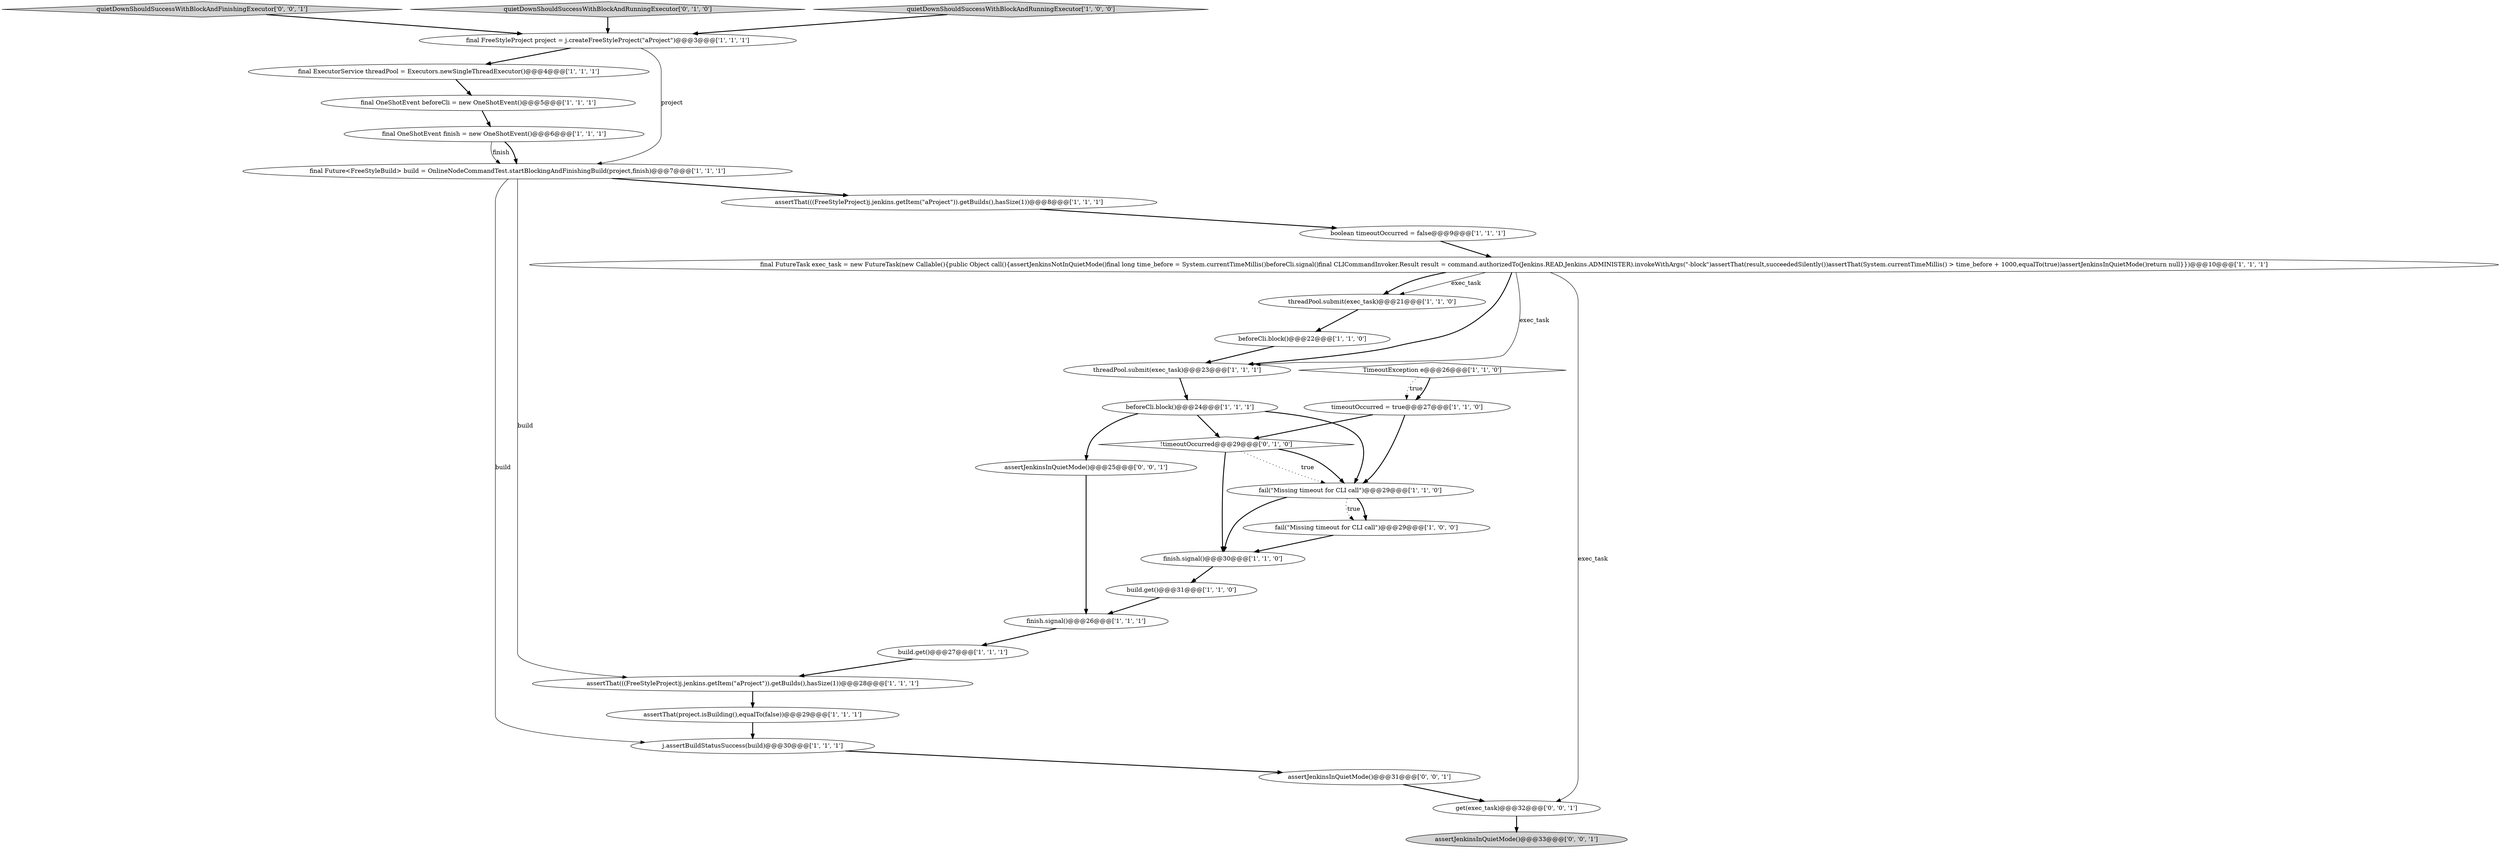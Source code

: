 digraph {
26 [style = filled, label = "assertJenkinsInQuietMode()@@@33@@@['0', '0', '1']", fillcolor = lightgray, shape = ellipse image = "AAA0AAABBB3BBB"];
30 [style = filled, label = "quietDownShouldSuccessWithBlockAndFinishingExecutor['0', '0', '1']", fillcolor = lightgray, shape = diamond image = "AAA0AAABBB3BBB"];
7 [style = filled, label = "beforeCli.block()@@@24@@@['1', '1', '1']", fillcolor = white, shape = ellipse image = "AAA0AAABBB1BBB"];
18 [style = filled, label = "j.assertBuildStatusSuccess(build)@@@30@@@['1', '1', '1']", fillcolor = white, shape = ellipse image = "AAA0AAABBB1BBB"];
19 [style = filled, label = "boolean timeoutOccurred = false@@@9@@@['1', '1', '1']", fillcolor = white, shape = ellipse image = "AAA0AAABBB1BBB"];
20 [style = filled, label = "build.get()@@@31@@@['1', '1', '0']", fillcolor = white, shape = ellipse image = "AAA0AAABBB1BBB"];
25 [style = filled, label = "quietDownShouldSuccessWithBlockAndRunningExecutor['0', '1', '0']", fillcolor = lightgray, shape = diamond image = "AAA0AAABBB2BBB"];
5 [style = filled, label = "beforeCli.block()@@@22@@@['1', '1', '0']", fillcolor = white, shape = ellipse image = "AAA0AAABBB1BBB"];
9 [style = filled, label = "fail(\"Missing timeout for CLI call\")@@@29@@@['1', '1', '0']", fillcolor = white, shape = ellipse image = "AAA0AAABBB1BBB"];
0 [style = filled, label = "TimeoutException e@@@26@@@['1', '1', '0']", fillcolor = white, shape = diamond image = "AAA0AAABBB1BBB"];
15 [style = filled, label = "timeoutOccurred = true@@@27@@@['1', '1', '0']", fillcolor = white, shape = ellipse image = "AAA0AAABBB1BBB"];
22 [style = filled, label = "final OneShotEvent beforeCli = new OneShotEvent()@@@5@@@['1', '1', '1']", fillcolor = white, shape = ellipse image = "AAA0AAABBB1BBB"];
10 [style = filled, label = "finish.signal()@@@26@@@['1', '1', '1']", fillcolor = white, shape = ellipse image = "AAA0AAABBB1BBB"];
16 [style = filled, label = "assertThat(((FreeStyleProject)j.jenkins.getItem(\"aProject\")).getBuilds(),hasSize(1))@@@8@@@['1', '1', '1']", fillcolor = white, shape = ellipse image = "AAA0AAABBB1BBB"];
29 [style = filled, label = "assertJenkinsInQuietMode()@@@31@@@['0', '0', '1']", fillcolor = white, shape = ellipse image = "AAA0AAABBB3BBB"];
23 [style = filled, label = "final ExecutorService threadPool = Executors.newSingleThreadExecutor()@@@4@@@['1', '1', '1']", fillcolor = white, shape = ellipse image = "AAA0AAABBB1BBB"];
3 [style = filled, label = "final OneShotEvent finish = new OneShotEvent()@@@6@@@['1', '1', '1']", fillcolor = white, shape = ellipse image = "AAA0AAABBB1BBB"];
11 [style = filled, label = "quietDownShouldSuccessWithBlockAndRunningExecutor['1', '0', '0']", fillcolor = lightgray, shape = diamond image = "AAA0AAABBB1BBB"];
21 [style = filled, label = "final FreeStyleProject project = j.createFreeStyleProject(\"aProject\")@@@3@@@['1', '1', '1']", fillcolor = white, shape = ellipse image = "AAA0AAABBB1BBB"];
24 [style = filled, label = "!timeoutOccurred@@@29@@@['0', '1', '0']", fillcolor = white, shape = diamond image = "AAA0AAABBB2BBB"];
13 [style = filled, label = "threadPool.submit(exec_task)@@@21@@@['1', '1', '0']", fillcolor = white, shape = ellipse image = "AAA0AAABBB1BBB"];
14 [style = filled, label = "final Future<FreeStyleBuild> build = OnlineNodeCommandTest.startBlockingAndFinishingBuild(project,finish)@@@7@@@['1', '1', '1']", fillcolor = white, shape = ellipse image = "AAA0AAABBB1BBB"];
4 [style = filled, label = "assertThat(((FreeStyleProject)j.jenkins.getItem(\"aProject\")).getBuilds(),hasSize(1))@@@28@@@['1', '1', '1']", fillcolor = white, shape = ellipse image = "AAA0AAABBB1BBB"];
2 [style = filled, label = "threadPool.submit(exec_task)@@@23@@@['1', '1', '1']", fillcolor = white, shape = ellipse image = "AAA0AAABBB1BBB"];
28 [style = filled, label = "get(exec_task)@@@32@@@['0', '0', '1']", fillcolor = white, shape = ellipse image = "AAA0AAABBB3BBB"];
12 [style = filled, label = "build.get()@@@27@@@['1', '1', '1']", fillcolor = white, shape = ellipse image = "AAA0AAABBB1BBB"];
1 [style = filled, label = "final FutureTask exec_task = new FutureTask(new Callable(){public Object call(){assertJenkinsNotInQuietMode()final long time_before = System.currentTimeMillis()beforeCli.signal()final CLICommandInvoker.Result result = command.authorizedTo(Jenkins.READ,Jenkins.ADMINISTER).invokeWithArgs(\"-block\")assertThat(result,succeededSilently())assertThat(System.currentTimeMillis() > time_before + 1000,equalTo(true))assertJenkinsInQuietMode()return null}})@@@10@@@['1', '1', '1']", fillcolor = white, shape = ellipse image = "AAA0AAABBB1BBB"];
17 [style = filled, label = "finish.signal()@@@30@@@['1', '1', '0']", fillcolor = white, shape = ellipse image = "AAA0AAABBB1BBB"];
6 [style = filled, label = "assertThat(project.isBuilding(),equalTo(false))@@@29@@@['1', '1', '1']", fillcolor = white, shape = ellipse image = "AAA0AAABBB1BBB"];
8 [style = filled, label = "fail(\"Missing timeout for CLI call\")@@@29@@@['1', '0', '0']", fillcolor = white, shape = ellipse image = "AAA0AAABBB1BBB"];
27 [style = filled, label = "assertJenkinsInQuietMode()@@@25@@@['0', '0', '1']", fillcolor = white, shape = ellipse image = "AAA0AAABBB3BBB"];
14->16 [style = bold, label=""];
4->6 [style = bold, label=""];
6->18 [style = bold, label=""];
0->15 [style = dotted, label="true"];
11->21 [style = bold, label=""];
3->14 [style = bold, label=""];
24->9 [style = dotted, label="true"];
9->17 [style = bold, label=""];
28->26 [style = bold, label=""];
16->19 [style = bold, label=""];
9->8 [style = bold, label=""];
21->14 [style = solid, label="project"];
1->13 [style = bold, label=""];
0->15 [style = bold, label=""];
20->10 [style = bold, label=""];
9->8 [style = dotted, label="true"];
29->28 [style = bold, label=""];
22->3 [style = bold, label=""];
7->9 [style = bold, label=""];
8->17 [style = bold, label=""];
19->1 [style = bold, label=""];
5->2 [style = bold, label=""];
7->24 [style = bold, label=""];
18->29 [style = bold, label=""];
30->21 [style = bold, label=""];
23->22 [style = bold, label=""];
1->2 [style = solid, label="exec_task"];
12->4 [style = bold, label=""];
1->13 [style = solid, label="exec_task"];
15->9 [style = bold, label=""];
10->12 [style = bold, label=""];
15->24 [style = bold, label=""];
27->10 [style = bold, label=""];
24->17 [style = bold, label=""];
14->4 [style = solid, label="build"];
13->5 [style = bold, label=""];
7->27 [style = bold, label=""];
1->28 [style = solid, label="exec_task"];
1->2 [style = bold, label=""];
2->7 [style = bold, label=""];
14->18 [style = solid, label="build"];
3->14 [style = solid, label="finish"];
24->9 [style = bold, label=""];
25->21 [style = bold, label=""];
17->20 [style = bold, label=""];
21->23 [style = bold, label=""];
}
